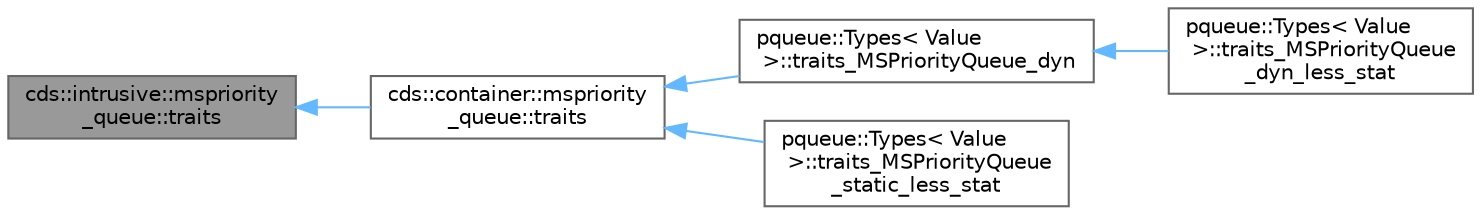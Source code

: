 digraph "cds::intrusive::mspriority_queue::traits"
{
 // LATEX_PDF_SIZE
  bgcolor="transparent";
  edge [fontname=Helvetica,fontsize=10,labelfontname=Helvetica,labelfontsize=10];
  node [fontname=Helvetica,fontsize=10,shape=box,height=0.2,width=0.4];
  rankdir="LR";
  Node1 [id="Node000001",label="cds::intrusive::mspriority\l_queue::traits",height=0.2,width=0.4,color="gray40", fillcolor="grey60", style="filled", fontcolor="black",tooltip="MSPriorityQueue traits"];
  Node1 -> Node2 [id="edge1_Node000001_Node000002",dir="back",color="steelblue1",style="solid",tooltip=" "];
  Node2 [id="Node000002",label="cds::container::mspriority\l_queue::traits",height=0.2,width=0.4,color="gray40", fillcolor="white", style="filled",URL="$structcds_1_1container_1_1mspriority__queue_1_1traits.html",tooltip="MSPriorityQueue traits"];
  Node2 -> Node3 [id="edge2_Node000002_Node000003",dir="back",color="steelblue1",style="solid",tooltip=" "];
  Node3 [id="Node000003",label="pqueue::Types\< Value\l \>::traits_MSPriorityQueue_dyn",height=0.2,width=0.4,color="gray40", fillcolor="white", style="filled",URL="$structpqueue_1_1_types_1_1traits___m_s_priority_queue__dyn.html",tooltip=" "];
  Node3 -> Node4 [id="edge3_Node000003_Node000004",dir="back",color="steelblue1",style="solid",tooltip=" "];
  Node4 [id="Node000004",label="pqueue::Types\< Value\l \>::traits_MSPriorityQueue\l_dyn_less_stat",height=0.2,width=0.4,color="gray40", fillcolor="white", style="filled",URL="$structpqueue_1_1_types_1_1traits___m_s_priority_queue__dyn__less__stat.html",tooltip=" "];
  Node2 -> Node5 [id="edge4_Node000002_Node000005",dir="back",color="steelblue1",style="solid",tooltip=" "];
  Node5 [id="Node000005",label="pqueue::Types\< Value\l \>::traits_MSPriorityQueue\l_static_less_stat",height=0.2,width=0.4,color="gray40", fillcolor="white", style="filled",URL="$structpqueue_1_1_types_1_1traits___m_s_priority_queue__static__less__stat.html",tooltip=" "];
}
